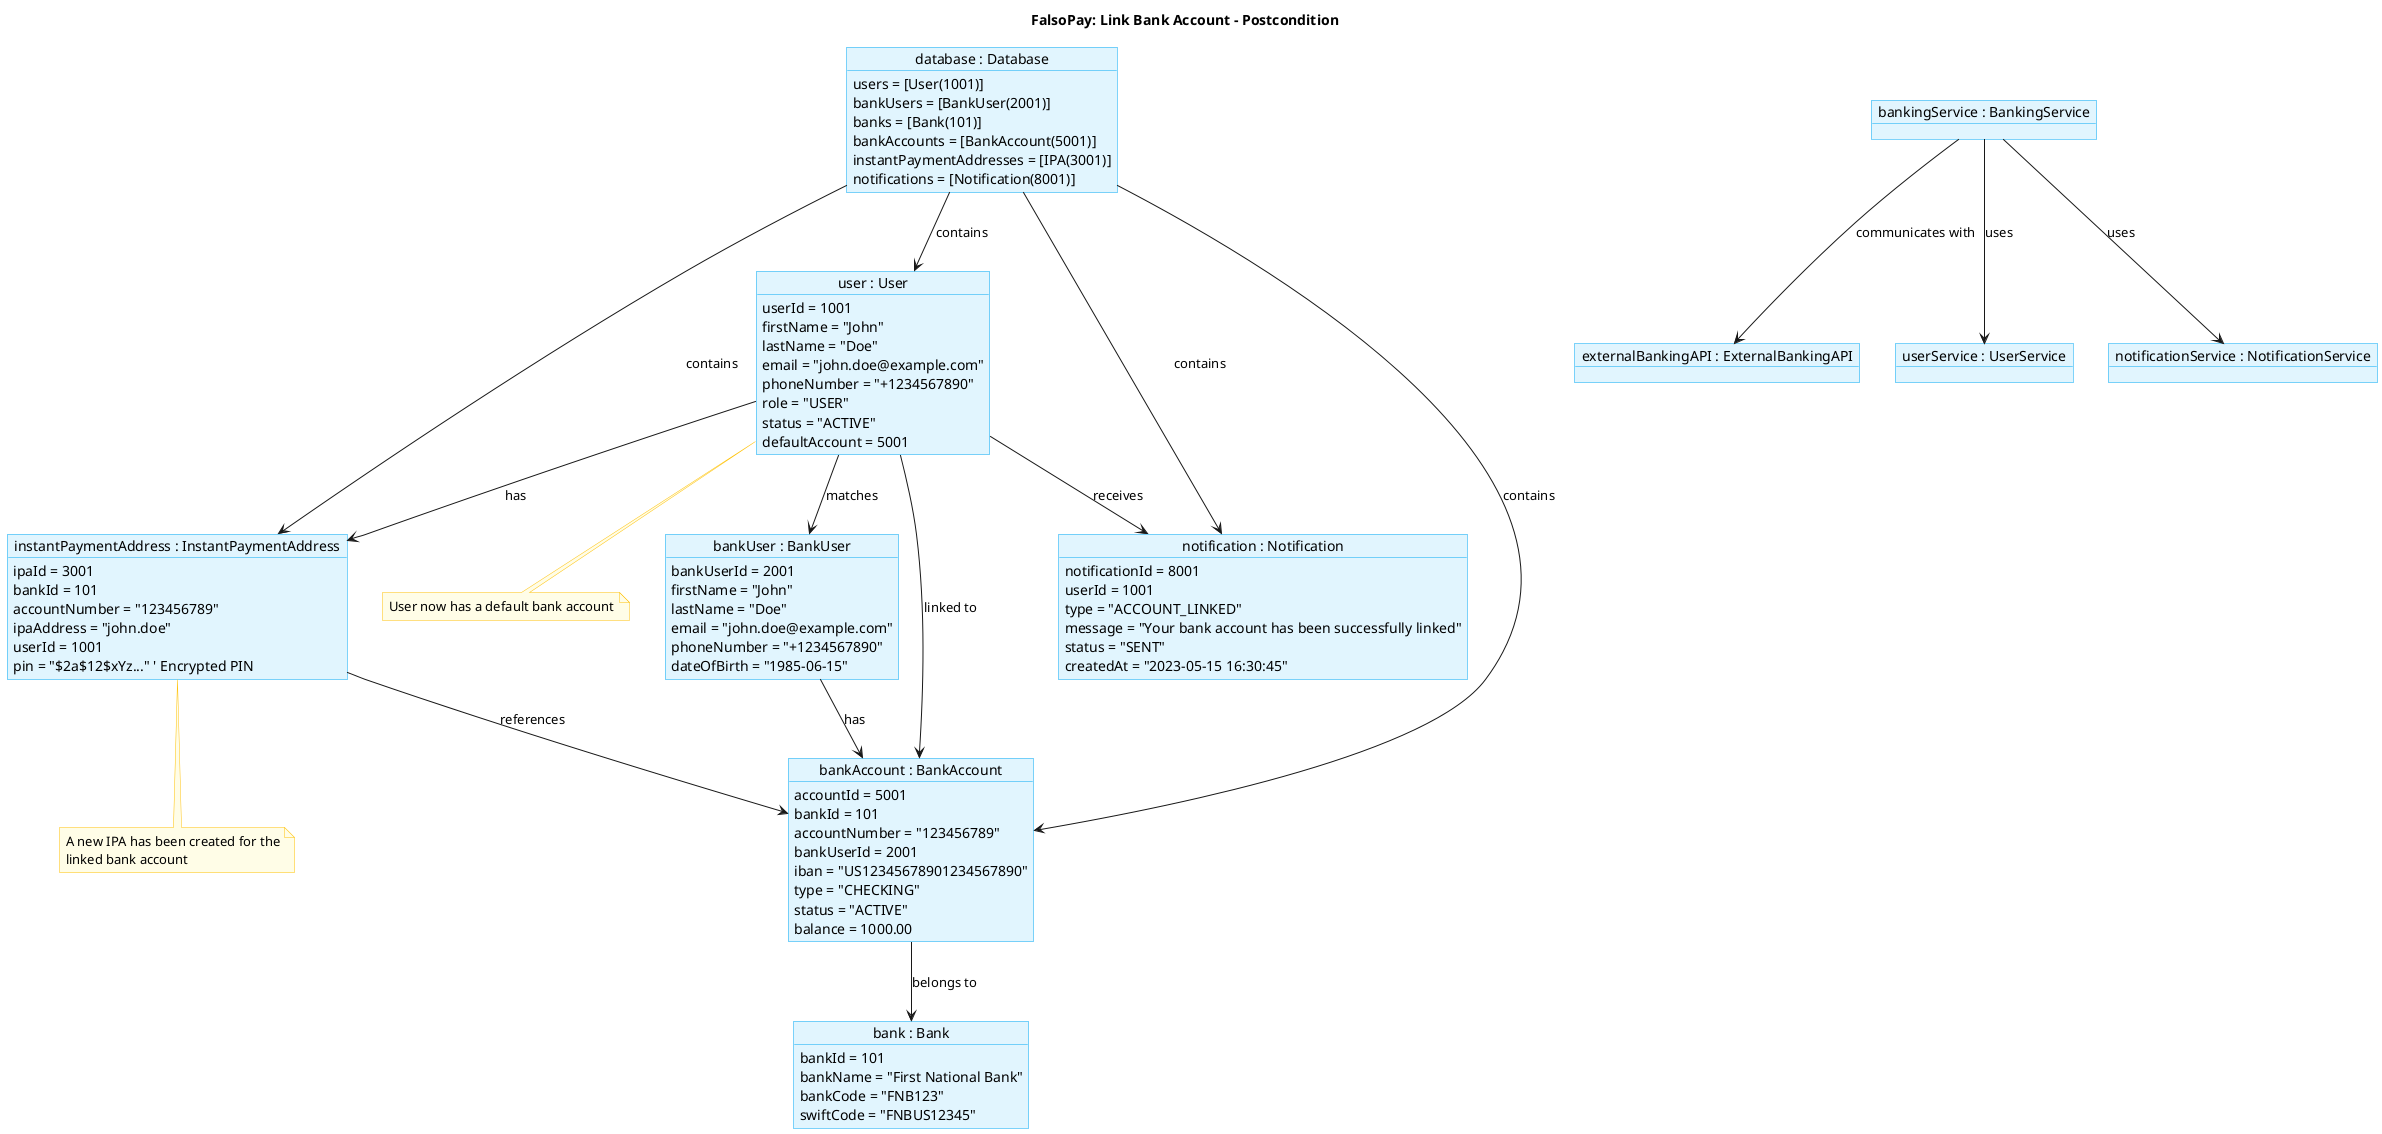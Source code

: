 @startuml Link-Bank-Account-Postcondition

!define OBJECT_STYLE_FILL #E1F5FE
!define OBJECT_STYLE_BORDER #03A9F4
!define OBJECT_STYLE_TEXT #000000

skinparam object {
    backgroundColor OBJECT_STYLE_FILL
    borderColor OBJECT_STYLE_BORDER
    fontColor OBJECT_STYLE_TEXT
}

skinparam note {
    backgroundColor #FFFDE7
    borderColor #FFC107
    fontColor #000000
}

title "FalsoPay: Link Bank Account - Postcondition"

object "user : User" as user {
    userId = 1001
    firstName = "John"
    lastName = "Doe"
    email = "john.doe@example.com"
    phoneNumber = "+1234567890"
    role = "USER"
    status = "ACTIVE"
    defaultAccount = 5001
}

object "bankUser : BankUser" as bankUser {
    bankUserId = 2001
    firstName = "John"
    lastName = "Doe"
    email = "john.doe@example.com"
    phoneNumber = "+1234567890"
    dateOfBirth = "1985-06-15"
}

object "bank : Bank" as bank {
    bankId = 101
    bankName = "First National Bank"
    bankCode = "FNB123"
    swiftCode = "FNBUS12345"
}

object "bankAccount : BankAccount" as bankAccount {
    accountId = 5001
    bankId = 101
    accountNumber = "123456789"
    bankUserId = 2001
    iban = "US12345678901234567890"
    type = "CHECKING"
    status = "ACTIVE"
    balance = 1000.00
}

object "instantPaymentAddress : InstantPaymentAddress" as ipa {
    ipaId = 3001
    bankId = 101
    accountNumber = "123456789"
    ipaAddress = "john.doe"
    userId = 1001
    pin = "$2a$12$xYz..." ' Encrypted PIN
}

object "bankingService : BankingService" as bankingService {
}

object "externalBankingAPI : ExternalBankingAPI" as externalBankingAPI {
}

object "userService : UserService" as userService {
}

object "notificationService : NotificationService" as notificationService {
}

object "notification : Notification" as notification {
    notificationId = 8001
    userId = 1001
    type = "ACCOUNT_LINKED"
    message = "Your bank account has been successfully linked"
    status = "SENT"
    createdAt = "2023-05-15 16:30:45"
}

object "database : Database" as database {
    users = [User(1001)]
    bankUsers = [BankUser(2001)]
    banks = [Bank(101)]
    bankAccounts = [BankAccount(5001)]
    instantPaymentAddresses = [IPA(3001)]
    notifications = [Notification(8001)]
}

note bottom of user
  User now has a default bank account
end note

note bottom of ipa
  A new IPA has been created for the
  linked bank account
end note

user --> bankUser : matches
user --> bankAccount : linked to
user --> ipa : has
bankUser --> bankAccount : has
bankAccount --> bank : belongs to
ipa --> bankAccount : references
user --> notification : receives
bankingService --> externalBankingAPI : communicates with
bankingService --> userService : uses
bankingService --> notificationService : uses
database --> user : contains
database --> bankAccount : contains
database --> ipa : contains
database --> notification : contains

@enduml 